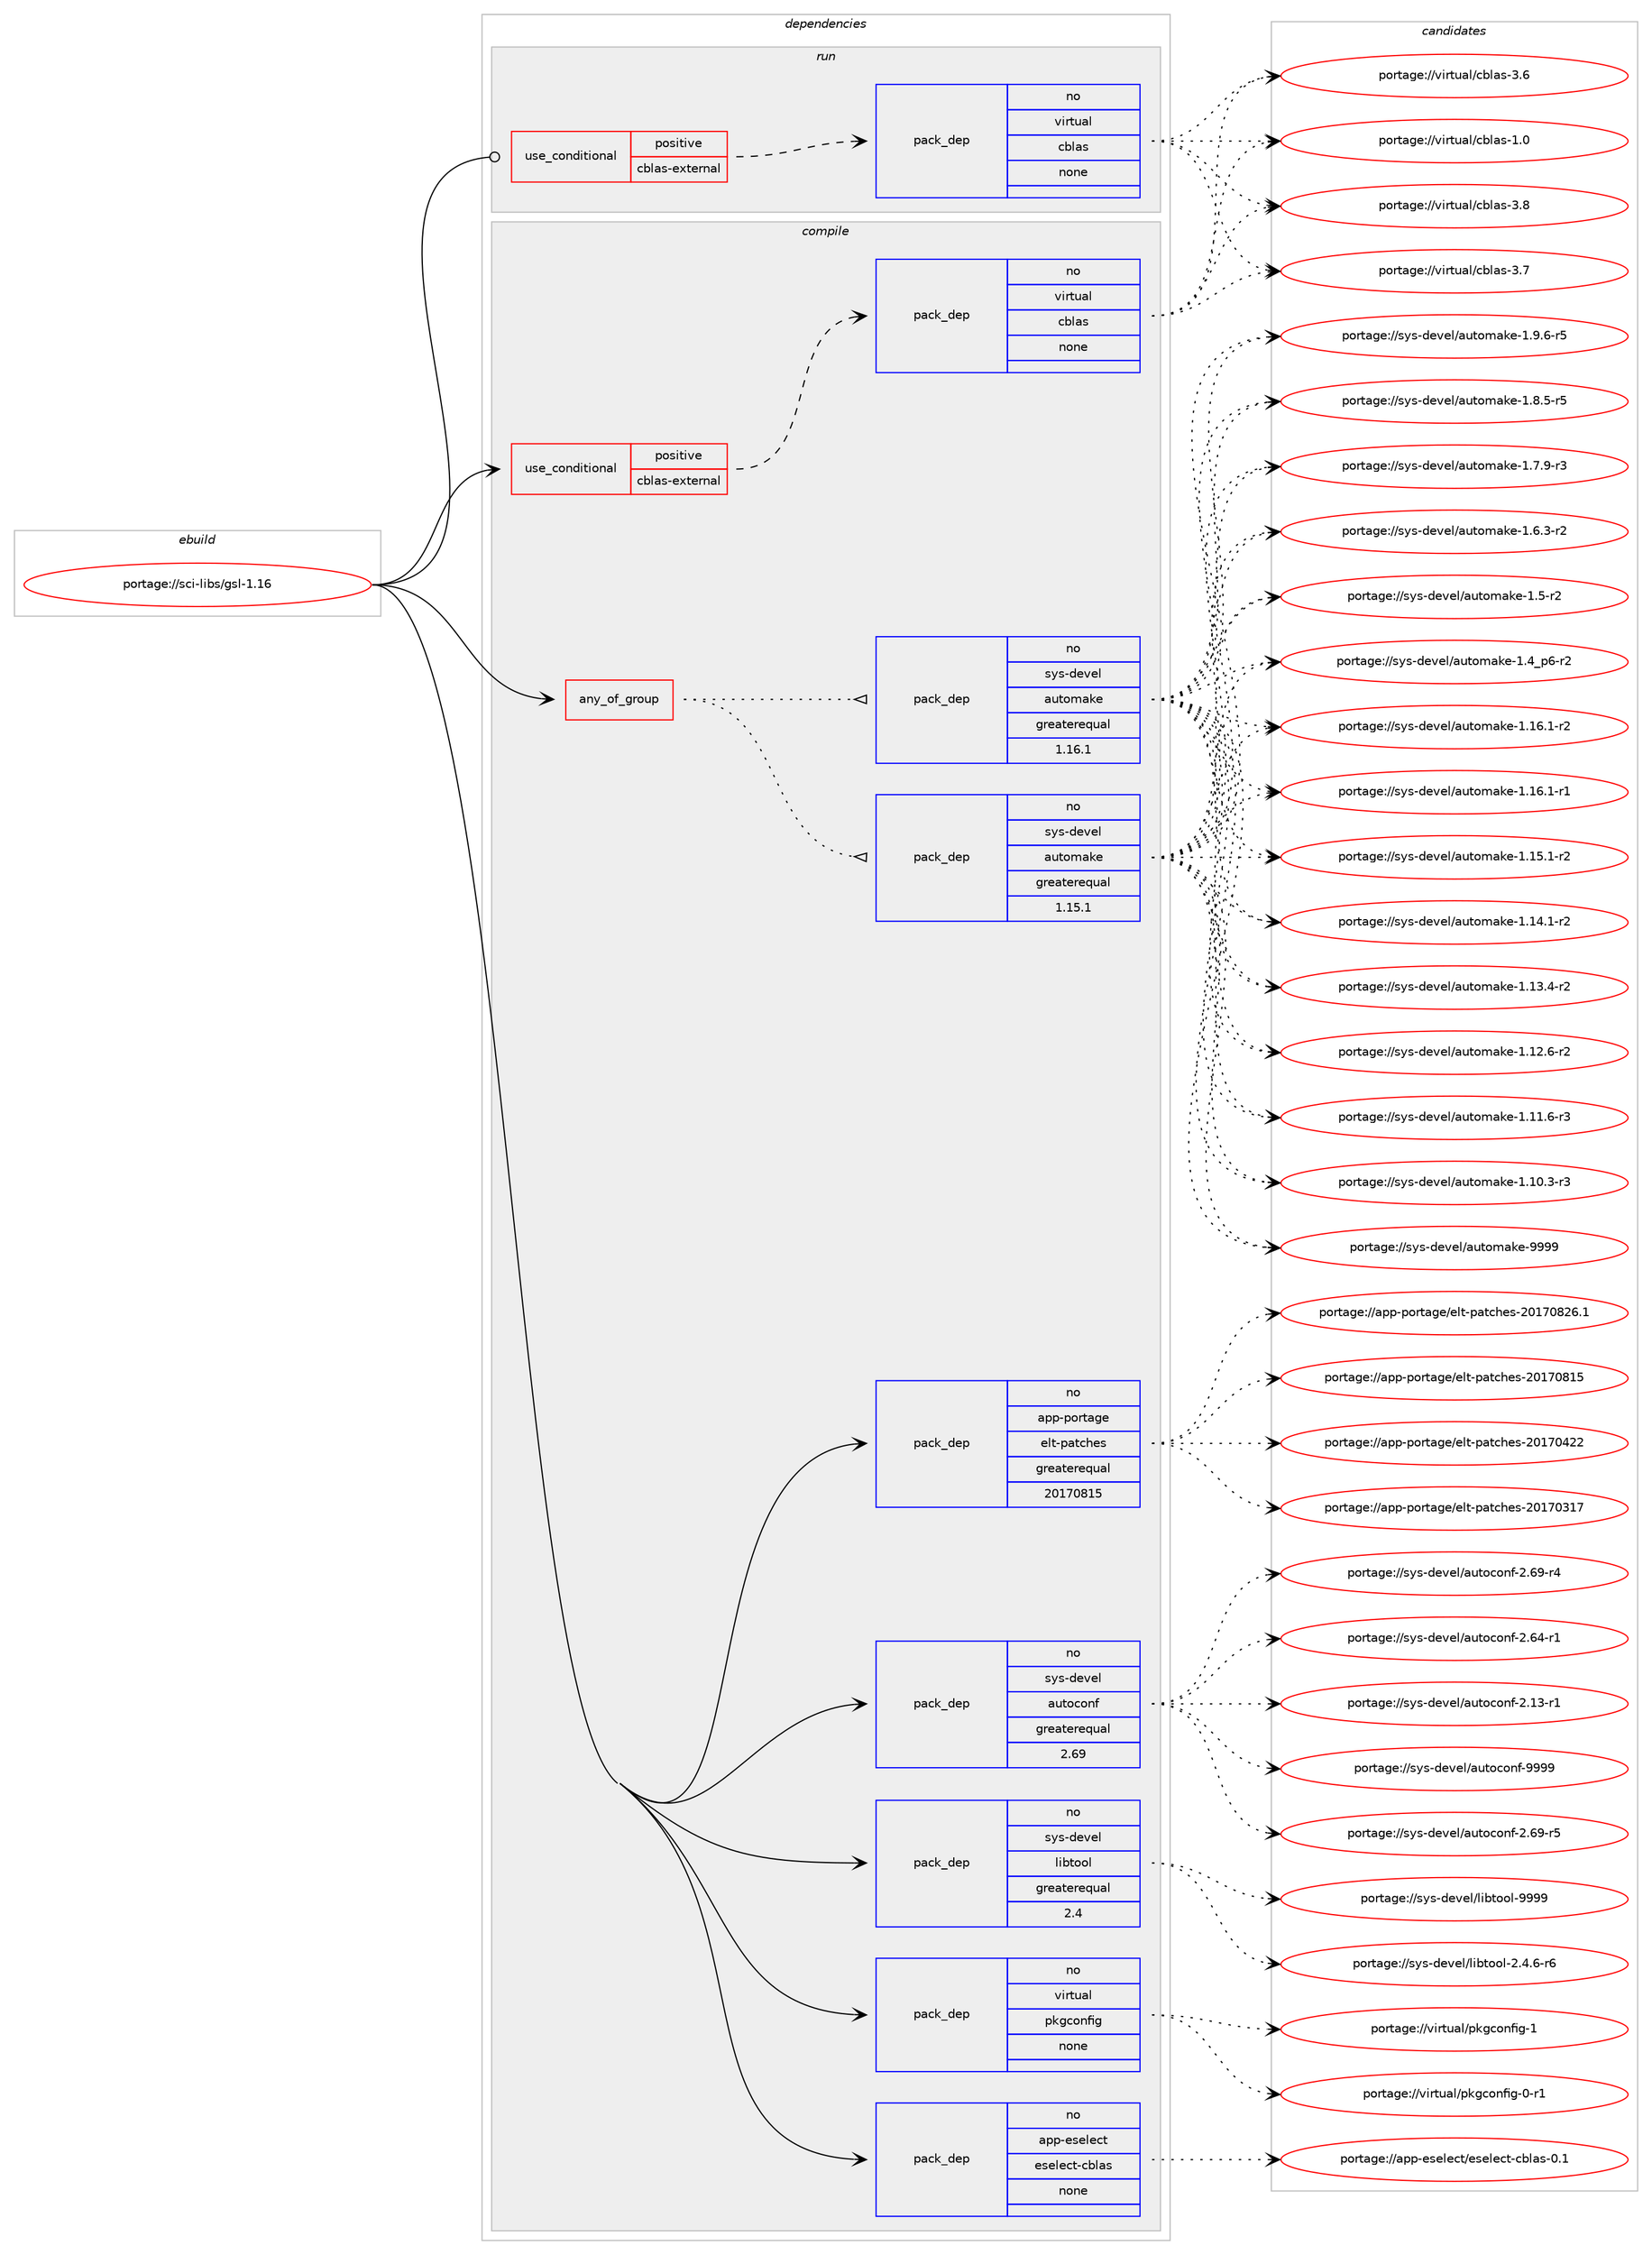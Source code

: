 digraph prolog {

# *************
# Graph options
# *************

newrank=true;
concentrate=true;
compound=true;
graph [rankdir=LR,fontname=Helvetica,fontsize=10,ranksep=1.5];#, ranksep=2.5, nodesep=0.2];
edge  [arrowhead=vee];
node  [fontname=Helvetica,fontsize=10];

# **********
# The ebuild
# **********

subgraph cluster_leftcol {
color=gray;
rank=same;
label=<<i>ebuild</i>>;
id [label="portage://sci-libs/gsl-1.16", color=red, width=4, href="../sci-libs/gsl-1.16.svg"];
}

# ****************
# The dependencies
# ****************

subgraph cluster_midcol {
color=gray;
label=<<i>dependencies</i>>;
subgraph cluster_compile {
fillcolor="#eeeeee";
style=filled;
label=<<i>compile</i>>;
subgraph any1470 {
dependency91819 [label=<<TABLE BORDER="0" CELLBORDER="1" CELLSPACING="0" CELLPADDING="4"><TR><TD CELLPADDING="10">any_of_group</TD></TR></TABLE>>, shape=none, color=red];subgraph pack71826 {
dependency91820 [label=<<TABLE BORDER="0" CELLBORDER="1" CELLSPACING="0" CELLPADDING="4" WIDTH="220"><TR><TD ROWSPAN="6" CELLPADDING="30">pack_dep</TD></TR><TR><TD WIDTH="110">no</TD></TR><TR><TD>sys-devel</TD></TR><TR><TD>automake</TD></TR><TR><TD>greaterequal</TD></TR><TR><TD>1.16.1</TD></TR></TABLE>>, shape=none, color=blue];
}
dependency91819:e -> dependency91820:w [weight=20,style="dotted",arrowhead="oinv"];
subgraph pack71827 {
dependency91821 [label=<<TABLE BORDER="0" CELLBORDER="1" CELLSPACING="0" CELLPADDING="4" WIDTH="220"><TR><TD ROWSPAN="6" CELLPADDING="30">pack_dep</TD></TR><TR><TD WIDTH="110">no</TD></TR><TR><TD>sys-devel</TD></TR><TR><TD>automake</TD></TR><TR><TD>greaterequal</TD></TR><TR><TD>1.15.1</TD></TR></TABLE>>, shape=none, color=blue];
}
dependency91819:e -> dependency91821:w [weight=20,style="dotted",arrowhead="oinv"];
}
id:e -> dependency91819:w [weight=20,style="solid",arrowhead="vee"];
subgraph cond18439 {
dependency91822 [label=<<TABLE BORDER="0" CELLBORDER="1" CELLSPACING="0" CELLPADDING="4"><TR><TD ROWSPAN="3" CELLPADDING="10">use_conditional</TD></TR><TR><TD>positive</TD></TR><TR><TD>cblas-external</TD></TR></TABLE>>, shape=none, color=red];
subgraph pack71828 {
dependency91823 [label=<<TABLE BORDER="0" CELLBORDER="1" CELLSPACING="0" CELLPADDING="4" WIDTH="220"><TR><TD ROWSPAN="6" CELLPADDING="30">pack_dep</TD></TR><TR><TD WIDTH="110">no</TD></TR><TR><TD>virtual</TD></TR><TR><TD>cblas</TD></TR><TR><TD>none</TD></TR><TR><TD></TD></TR></TABLE>>, shape=none, color=blue];
}
dependency91822:e -> dependency91823:w [weight=20,style="dashed",arrowhead="vee"];
}
id:e -> dependency91822:w [weight=20,style="solid",arrowhead="vee"];
subgraph pack71829 {
dependency91824 [label=<<TABLE BORDER="0" CELLBORDER="1" CELLSPACING="0" CELLPADDING="4" WIDTH="220"><TR><TD ROWSPAN="6" CELLPADDING="30">pack_dep</TD></TR><TR><TD WIDTH="110">no</TD></TR><TR><TD>app-eselect</TD></TR><TR><TD>eselect-cblas</TD></TR><TR><TD>none</TD></TR><TR><TD></TD></TR></TABLE>>, shape=none, color=blue];
}
id:e -> dependency91824:w [weight=20,style="solid",arrowhead="vee"];
subgraph pack71830 {
dependency91825 [label=<<TABLE BORDER="0" CELLBORDER="1" CELLSPACING="0" CELLPADDING="4" WIDTH="220"><TR><TD ROWSPAN="6" CELLPADDING="30">pack_dep</TD></TR><TR><TD WIDTH="110">no</TD></TR><TR><TD>app-portage</TD></TR><TR><TD>elt-patches</TD></TR><TR><TD>greaterequal</TD></TR><TR><TD>20170815</TD></TR></TABLE>>, shape=none, color=blue];
}
id:e -> dependency91825:w [weight=20,style="solid",arrowhead="vee"];
subgraph pack71831 {
dependency91826 [label=<<TABLE BORDER="0" CELLBORDER="1" CELLSPACING="0" CELLPADDING="4" WIDTH="220"><TR><TD ROWSPAN="6" CELLPADDING="30">pack_dep</TD></TR><TR><TD WIDTH="110">no</TD></TR><TR><TD>sys-devel</TD></TR><TR><TD>autoconf</TD></TR><TR><TD>greaterequal</TD></TR><TR><TD>2.69</TD></TR></TABLE>>, shape=none, color=blue];
}
id:e -> dependency91826:w [weight=20,style="solid",arrowhead="vee"];
subgraph pack71832 {
dependency91827 [label=<<TABLE BORDER="0" CELLBORDER="1" CELLSPACING="0" CELLPADDING="4" WIDTH="220"><TR><TD ROWSPAN="6" CELLPADDING="30">pack_dep</TD></TR><TR><TD WIDTH="110">no</TD></TR><TR><TD>sys-devel</TD></TR><TR><TD>libtool</TD></TR><TR><TD>greaterequal</TD></TR><TR><TD>2.4</TD></TR></TABLE>>, shape=none, color=blue];
}
id:e -> dependency91827:w [weight=20,style="solid",arrowhead="vee"];
subgraph pack71833 {
dependency91828 [label=<<TABLE BORDER="0" CELLBORDER="1" CELLSPACING="0" CELLPADDING="4" WIDTH="220"><TR><TD ROWSPAN="6" CELLPADDING="30">pack_dep</TD></TR><TR><TD WIDTH="110">no</TD></TR><TR><TD>virtual</TD></TR><TR><TD>pkgconfig</TD></TR><TR><TD>none</TD></TR><TR><TD></TD></TR></TABLE>>, shape=none, color=blue];
}
id:e -> dependency91828:w [weight=20,style="solid",arrowhead="vee"];
}
subgraph cluster_compileandrun {
fillcolor="#eeeeee";
style=filled;
label=<<i>compile and run</i>>;
}
subgraph cluster_run {
fillcolor="#eeeeee";
style=filled;
label=<<i>run</i>>;
subgraph cond18440 {
dependency91829 [label=<<TABLE BORDER="0" CELLBORDER="1" CELLSPACING="0" CELLPADDING="4"><TR><TD ROWSPAN="3" CELLPADDING="10">use_conditional</TD></TR><TR><TD>positive</TD></TR><TR><TD>cblas-external</TD></TR></TABLE>>, shape=none, color=red];
subgraph pack71834 {
dependency91830 [label=<<TABLE BORDER="0" CELLBORDER="1" CELLSPACING="0" CELLPADDING="4" WIDTH="220"><TR><TD ROWSPAN="6" CELLPADDING="30">pack_dep</TD></TR><TR><TD WIDTH="110">no</TD></TR><TR><TD>virtual</TD></TR><TR><TD>cblas</TD></TR><TR><TD>none</TD></TR><TR><TD></TD></TR></TABLE>>, shape=none, color=blue];
}
dependency91829:e -> dependency91830:w [weight=20,style="dashed",arrowhead="vee"];
}
id:e -> dependency91829:w [weight=20,style="solid",arrowhead="odot"];
}
}

# **************
# The candidates
# **************

subgraph cluster_choices {
rank=same;
color=gray;
label=<<i>candidates</i>>;

subgraph choice71826 {
color=black;
nodesep=1;
choice115121115451001011181011084797117116111109971071014557575757 [label="portage://sys-devel/automake-9999", color=red, width=4,href="../sys-devel/automake-9999.svg"];
choice115121115451001011181011084797117116111109971071014549465746544511453 [label="portage://sys-devel/automake-1.9.6-r5", color=red, width=4,href="../sys-devel/automake-1.9.6-r5.svg"];
choice115121115451001011181011084797117116111109971071014549465646534511453 [label="portage://sys-devel/automake-1.8.5-r5", color=red, width=4,href="../sys-devel/automake-1.8.5-r5.svg"];
choice115121115451001011181011084797117116111109971071014549465546574511451 [label="portage://sys-devel/automake-1.7.9-r3", color=red, width=4,href="../sys-devel/automake-1.7.9-r3.svg"];
choice115121115451001011181011084797117116111109971071014549465446514511450 [label="portage://sys-devel/automake-1.6.3-r2", color=red, width=4,href="../sys-devel/automake-1.6.3-r2.svg"];
choice11512111545100101118101108479711711611110997107101454946534511450 [label="portage://sys-devel/automake-1.5-r2", color=red, width=4,href="../sys-devel/automake-1.5-r2.svg"];
choice115121115451001011181011084797117116111109971071014549465295112544511450 [label="portage://sys-devel/automake-1.4_p6-r2", color=red, width=4,href="../sys-devel/automake-1.4_p6-r2.svg"];
choice11512111545100101118101108479711711611110997107101454946495446494511450 [label="portage://sys-devel/automake-1.16.1-r2", color=red, width=4,href="../sys-devel/automake-1.16.1-r2.svg"];
choice11512111545100101118101108479711711611110997107101454946495446494511449 [label="portage://sys-devel/automake-1.16.1-r1", color=red, width=4,href="../sys-devel/automake-1.16.1-r1.svg"];
choice11512111545100101118101108479711711611110997107101454946495346494511450 [label="portage://sys-devel/automake-1.15.1-r2", color=red, width=4,href="../sys-devel/automake-1.15.1-r2.svg"];
choice11512111545100101118101108479711711611110997107101454946495246494511450 [label="portage://sys-devel/automake-1.14.1-r2", color=red, width=4,href="../sys-devel/automake-1.14.1-r2.svg"];
choice11512111545100101118101108479711711611110997107101454946495146524511450 [label="portage://sys-devel/automake-1.13.4-r2", color=red, width=4,href="../sys-devel/automake-1.13.4-r2.svg"];
choice11512111545100101118101108479711711611110997107101454946495046544511450 [label="portage://sys-devel/automake-1.12.6-r2", color=red, width=4,href="../sys-devel/automake-1.12.6-r2.svg"];
choice11512111545100101118101108479711711611110997107101454946494946544511451 [label="portage://sys-devel/automake-1.11.6-r3", color=red, width=4,href="../sys-devel/automake-1.11.6-r3.svg"];
choice11512111545100101118101108479711711611110997107101454946494846514511451 [label="portage://sys-devel/automake-1.10.3-r3", color=red, width=4,href="../sys-devel/automake-1.10.3-r3.svg"];
dependency91820:e -> choice115121115451001011181011084797117116111109971071014557575757:w [style=dotted,weight="100"];
dependency91820:e -> choice115121115451001011181011084797117116111109971071014549465746544511453:w [style=dotted,weight="100"];
dependency91820:e -> choice115121115451001011181011084797117116111109971071014549465646534511453:w [style=dotted,weight="100"];
dependency91820:e -> choice115121115451001011181011084797117116111109971071014549465546574511451:w [style=dotted,weight="100"];
dependency91820:e -> choice115121115451001011181011084797117116111109971071014549465446514511450:w [style=dotted,weight="100"];
dependency91820:e -> choice11512111545100101118101108479711711611110997107101454946534511450:w [style=dotted,weight="100"];
dependency91820:e -> choice115121115451001011181011084797117116111109971071014549465295112544511450:w [style=dotted,weight="100"];
dependency91820:e -> choice11512111545100101118101108479711711611110997107101454946495446494511450:w [style=dotted,weight="100"];
dependency91820:e -> choice11512111545100101118101108479711711611110997107101454946495446494511449:w [style=dotted,weight="100"];
dependency91820:e -> choice11512111545100101118101108479711711611110997107101454946495346494511450:w [style=dotted,weight="100"];
dependency91820:e -> choice11512111545100101118101108479711711611110997107101454946495246494511450:w [style=dotted,weight="100"];
dependency91820:e -> choice11512111545100101118101108479711711611110997107101454946495146524511450:w [style=dotted,weight="100"];
dependency91820:e -> choice11512111545100101118101108479711711611110997107101454946495046544511450:w [style=dotted,weight="100"];
dependency91820:e -> choice11512111545100101118101108479711711611110997107101454946494946544511451:w [style=dotted,weight="100"];
dependency91820:e -> choice11512111545100101118101108479711711611110997107101454946494846514511451:w [style=dotted,weight="100"];
}
subgraph choice71827 {
color=black;
nodesep=1;
choice115121115451001011181011084797117116111109971071014557575757 [label="portage://sys-devel/automake-9999", color=red, width=4,href="../sys-devel/automake-9999.svg"];
choice115121115451001011181011084797117116111109971071014549465746544511453 [label="portage://sys-devel/automake-1.9.6-r5", color=red, width=4,href="../sys-devel/automake-1.9.6-r5.svg"];
choice115121115451001011181011084797117116111109971071014549465646534511453 [label="portage://sys-devel/automake-1.8.5-r5", color=red, width=4,href="../sys-devel/automake-1.8.5-r5.svg"];
choice115121115451001011181011084797117116111109971071014549465546574511451 [label="portage://sys-devel/automake-1.7.9-r3", color=red, width=4,href="../sys-devel/automake-1.7.9-r3.svg"];
choice115121115451001011181011084797117116111109971071014549465446514511450 [label="portage://sys-devel/automake-1.6.3-r2", color=red, width=4,href="../sys-devel/automake-1.6.3-r2.svg"];
choice11512111545100101118101108479711711611110997107101454946534511450 [label="portage://sys-devel/automake-1.5-r2", color=red, width=4,href="../sys-devel/automake-1.5-r2.svg"];
choice115121115451001011181011084797117116111109971071014549465295112544511450 [label="portage://sys-devel/automake-1.4_p6-r2", color=red, width=4,href="../sys-devel/automake-1.4_p6-r2.svg"];
choice11512111545100101118101108479711711611110997107101454946495446494511450 [label="portage://sys-devel/automake-1.16.1-r2", color=red, width=4,href="../sys-devel/automake-1.16.1-r2.svg"];
choice11512111545100101118101108479711711611110997107101454946495446494511449 [label="portage://sys-devel/automake-1.16.1-r1", color=red, width=4,href="../sys-devel/automake-1.16.1-r1.svg"];
choice11512111545100101118101108479711711611110997107101454946495346494511450 [label="portage://sys-devel/automake-1.15.1-r2", color=red, width=4,href="../sys-devel/automake-1.15.1-r2.svg"];
choice11512111545100101118101108479711711611110997107101454946495246494511450 [label="portage://sys-devel/automake-1.14.1-r2", color=red, width=4,href="../sys-devel/automake-1.14.1-r2.svg"];
choice11512111545100101118101108479711711611110997107101454946495146524511450 [label="portage://sys-devel/automake-1.13.4-r2", color=red, width=4,href="../sys-devel/automake-1.13.4-r2.svg"];
choice11512111545100101118101108479711711611110997107101454946495046544511450 [label="portage://sys-devel/automake-1.12.6-r2", color=red, width=4,href="../sys-devel/automake-1.12.6-r2.svg"];
choice11512111545100101118101108479711711611110997107101454946494946544511451 [label="portage://sys-devel/automake-1.11.6-r3", color=red, width=4,href="../sys-devel/automake-1.11.6-r3.svg"];
choice11512111545100101118101108479711711611110997107101454946494846514511451 [label="portage://sys-devel/automake-1.10.3-r3", color=red, width=4,href="../sys-devel/automake-1.10.3-r3.svg"];
dependency91821:e -> choice115121115451001011181011084797117116111109971071014557575757:w [style=dotted,weight="100"];
dependency91821:e -> choice115121115451001011181011084797117116111109971071014549465746544511453:w [style=dotted,weight="100"];
dependency91821:e -> choice115121115451001011181011084797117116111109971071014549465646534511453:w [style=dotted,weight="100"];
dependency91821:e -> choice115121115451001011181011084797117116111109971071014549465546574511451:w [style=dotted,weight="100"];
dependency91821:e -> choice115121115451001011181011084797117116111109971071014549465446514511450:w [style=dotted,weight="100"];
dependency91821:e -> choice11512111545100101118101108479711711611110997107101454946534511450:w [style=dotted,weight="100"];
dependency91821:e -> choice115121115451001011181011084797117116111109971071014549465295112544511450:w [style=dotted,weight="100"];
dependency91821:e -> choice11512111545100101118101108479711711611110997107101454946495446494511450:w [style=dotted,weight="100"];
dependency91821:e -> choice11512111545100101118101108479711711611110997107101454946495446494511449:w [style=dotted,weight="100"];
dependency91821:e -> choice11512111545100101118101108479711711611110997107101454946495346494511450:w [style=dotted,weight="100"];
dependency91821:e -> choice11512111545100101118101108479711711611110997107101454946495246494511450:w [style=dotted,weight="100"];
dependency91821:e -> choice11512111545100101118101108479711711611110997107101454946495146524511450:w [style=dotted,weight="100"];
dependency91821:e -> choice11512111545100101118101108479711711611110997107101454946495046544511450:w [style=dotted,weight="100"];
dependency91821:e -> choice11512111545100101118101108479711711611110997107101454946494946544511451:w [style=dotted,weight="100"];
dependency91821:e -> choice11512111545100101118101108479711711611110997107101454946494846514511451:w [style=dotted,weight="100"];
}
subgraph choice71828 {
color=black;
nodesep=1;
choice118105114116117971084799981089711545514656 [label="portage://virtual/cblas-3.8", color=red, width=4,href="../virtual/cblas-3.8.svg"];
choice118105114116117971084799981089711545514655 [label="portage://virtual/cblas-3.7", color=red, width=4,href="../virtual/cblas-3.7.svg"];
choice118105114116117971084799981089711545514654 [label="portage://virtual/cblas-3.6", color=red, width=4,href="../virtual/cblas-3.6.svg"];
choice118105114116117971084799981089711545494648 [label="portage://virtual/cblas-1.0", color=red, width=4,href="../virtual/cblas-1.0.svg"];
dependency91823:e -> choice118105114116117971084799981089711545514656:w [style=dotted,weight="100"];
dependency91823:e -> choice118105114116117971084799981089711545514655:w [style=dotted,weight="100"];
dependency91823:e -> choice118105114116117971084799981089711545514654:w [style=dotted,weight="100"];
dependency91823:e -> choice118105114116117971084799981089711545494648:w [style=dotted,weight="100"];
}
subgraph choice71829 {
color=black;
nodesep=1;
choice97112112451011151011081019911647101115101108101991164599981089711545484649 [label="portage://app-eselect/eselect-cblas-0.1", color=red, width=4,href="../app-eselect/eselect-cblas-0.1.svg"];
dependency91824:e -> choice97112112451011151011081019911647101115101108101991164599981089711545484649:w [style=dotted,weight="100"];
}
subgraph choice71830 {
color=black;
nodesep=1;
choice971121124511211111411697103101471011081164511297116991041011154550484955485650544649 [label="portage://app-portage/elt-patches-20170826.1", color=red, width=4,href="../app-portage/elt-patches-20170826.1.svg"];
choice97112112451121111141169710310147101108116451129711699104101115455048495548564953 [label="portage://app-portage/elt-patches-20170815", color=red, width=4,href="../app-portage/elt-patches-20170815.svg"];
choice97112112451121111141169710310147101108116451129711699104101115455048495548525050 [label="portage://app-portage/elt-patches-20170422", color=red, width=4,href="../app-portage/elt-patches-20170422.svg"];
choice97112112451121111141169710310147101108116451129711699104101115455048495548514955 [label="portage://app-portage/elt-patches-20170317", color=red, width=4,href="../app-portage/elt-patches-20170317.svg"];
dependency91825:e -> choice971121124511211111411697103101471011081164511297116991041011154550484955485650544649:w [style=dotted,weight="100"];
dependency91825:e -> choice97112112451121111141169710310147101108116451129711699104101115455048495548564953:w [style=dotted,weight="100"];
dependency91825:e -> choice97112112451121111141169710310147101108116451129711699104101115455048495548525050:w [style=dotted,weight="100"];
dependency91825:e -> choice97112112451121111141169710310147101108116451129711699104101115455048495548514955:w [style=dotted,weight="100"];
}
subgraph choice71831 {
color=black;
nodesep=1;
choice115121115451001011181011084797117116111991111101024557575757 [label="portage://sys-devel/autoconf-9999", color=red, width=4,href="../sys-devel/autoconf-9999.svg"];
choice1151211154510010111810110847971171161119911111010245504654574511453 [label="portage://sys-devel/autoconf-2.69-r5", color=red, width=4,href="../sys-devel/autoconf-2.69-r5.svg"];
choice1151211154510010111810110847971171161119911111010245504654574511452 [label="portage://sys-devel/autoconf-2.69-r4", color=red, width=4,href="../sys-devel/autoconf-2.69-r4.svg"];
choice1151211154510010111810110847971171161119911111010245504654524511449 [label="portage://sys-devel/autoconf-2.64-r1", color=red, width=4,href="../sys-devel/autoconf-2.64-r1.svg"];
choice1151211154510010111810110847971171161119911111010245504649514511449 [label="portage://sys-devel/autoconf-2.13-r1", color=red, width=4,href="../sys-devel/autoconf-2.13-r1.svg"];
dependency91826:e -> choice115121115451001011181011084797117116111991111101024557575757:w [style=dotted,weight="100"];
dependency91826:e -> choice1151211154510010111810110847971171161119911111010245504654574511453:w [style=dotted,weight="100"];
dependency91826:e -> choice1151211154510010111810110847971171161119911111010245504654574511452:w [style=dotted,weight="100"];
dependency91826:e -> choice1151211154510010111810110847971171161119911111010245504654524511449:w [style=dotted,weight="100"];
dependency91826:e -> choice1151211154510010111810110847971171161119911111010245504649514511449:w [style=dotted,weight="100"];
}
subgraph choice71832 {
color=black;
nodesep=1;
choice1151211154510010111810110847108105981161111111084557575757 [label="portage://sys-devel/libtool-9999", color=red, width=4,href="../sys-devel/libtool-9999.svg"];
choice1151211154510010111810110847108105981161111111084550465246544511454 [label="portage://sys-devel/libtool-2.4.6-r6", color=red, width=4,href="../sys-devel/libtool-2.4.6-r6.svg"];
dependency91827:e -> choice1151211154510010111810110847108105981161111111084557575757:w [style=dotted,weight="100"];
dependency91827:e -> choice1151211154510010111810110847108105981161111111084550465246544511454:w [style=dotted,weight="100"];
}
subgraph choice71833 {
color=black;
nodesep=1;
choice1181051141161179710847112107103991111101021051034549 [label="portage://virtual/pkgconfig-1", color=red, width=4,href="../virtual/pkgconfig-1.svg"];
choice11810511411611797108471121071039911111010210510345484511449 [label="portage://virtual/pkgconfig-0-r1", color=red, width=4,href="../virtual/pkgconfig-0-r1.svg"];
dependency91828:e -> choice1181051141161179710847112107103991111101021051034549:w [style=dotted,weight="100"];
dependency91828:e -> choice11810511411611797108471121071039911111010210510345484511449:w [style=dotted,weight="100"];
}
subgraph choice71834 {
color=black;
nodesep=1;
choice118105114116117971084799981089711545514656 [label="portage://virtual/cblas-3.8", color=red, width=4,href="../virtual/cblas-3.8.svg"];
choice118105114116117971084799981089711545514655 [label="portage://virtual/cblas-3.7", color=red, width=4,href="../virtual/cblas-3.7.svg"];
choice118105114116117971084799981089711545514654 [label="portage://virtual/cblas-3.6", color=red, width=4,href="../virtual/cblas-3.6.svg"];
choice118105114116117971084799981089711545494648 [label="portage://virtual/cblas-1.0", color=red, width=4,href="../virtual/cblas-1.0.svg"];
dependency91830:e -> choice118105114116117971084799981089711545514656:w [style=dotted,weight="100"];
dependency91830:e -> choice118105114116117971084799981089711545514655:w [style=dotted,weight="100"];
dependency91830:e -> choice118105114116117971084799981089711545514654:w [style=dotted,weight="100"];
dependency91830:e -> choice118105114116117971084799981089711545494648:w [style=dotted,weight="100"];
}
}

}
